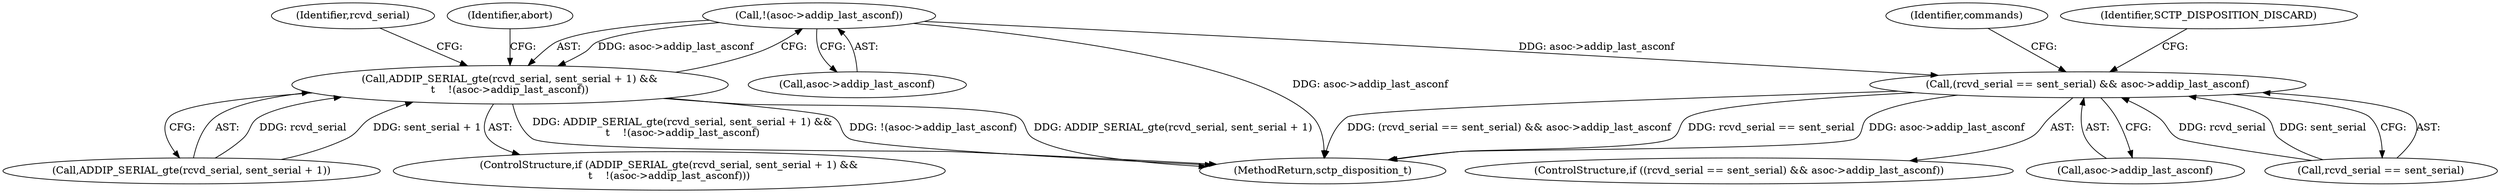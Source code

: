 digraph "0_linux_9de7922bc709eee2f609cd01d98aaedc4cf5ea74_2@pointer" {
"1000261" [label="(Call,!(asoc->addip_last_asconf))"];
"1000255" [label="(Call,ADDIP_SERIAL_gte(rcvd_serial, sent_serial + 1) &&\n\t    !(asoc->addip_last_asconf))"];
"1000313" [label="(Call,(rcvd_serial == sent_serial) && asoc->addip_last_asconf)"];
"1000312" [label="(ControlStructure,if ((rcvd_serial == sent_serial) && asoc->addip_last_asconf))"];
"1000382" [label="(Identifier,SCTP_DISPOSITION_DISCARD)"];
"1000313" [label="(Call,(rcvd_serial == sent_serial) && asoc->addip_last_asconf)"];
"1000322" [label="(Identifier,commands)"];
"1000255" [label="(Call,ADDIP_SERIAL_gte(rcvd_serial, sent_serial + 1) &&\n\t    !(asoc->addip_last_asconf))"];
"1000256" [label="(Call,ADDIP_SERIAL_gte(rcvd_serial, sent_serial + 1))"];
"1000317" [label="(Call,asoc->addip_last_asconf)"];
"1000254" [label="(ControlStructure,if (ADDIP_SERIAL_gte(rcvd_serial, sent_serial + 1) &&\n\t    !(asoc->addip_last_asconf)))"];
"1000315" [label="(Identifier,rcvd_serial)"];
"1000314" [label="(Call,rcvd_serial == sent_serial)"];
"1000383" [label="(MethodReturn,sctp_disposition_t)"];
"1000262" [label="(Call,asoc->addip_last_asconf)"];
"1000261" [label="(Call,!(asoc->addip_last_asconf))"];
"1000267" [label="(Identifier,abort)"];
"1000261" -> "1000255"  [label="AST: "];
"1000261" -> "1000262"  [label="CFG: "];
"1000262" -> "1000261"  [label="AST: "];
"1000255" -> "1000261"  [label="CFG: "];
"1000261" -> "1000383"  [label="DDG: asoc->addip_last_asconf"];
"1000261" -> "1000255"  [label="DDG: asoc->addip_last_asconf"];
"1000261" -> "1000313"  [label="DDG: asoc->addip_last_asconf"];
"1000255" -> "1000254"  [label="AST: "];
"1000255" -> "1000256"  [label="CFG: "];
"1000256" -> "1000255"  [label="AST: "];
"1000267" -> "1000255"  [label="CFG: "];
"1000315" -> "1000255"  [label="CFG: "];
"1000255" -> "1000383"  [label="DDG: ADDIP_SERIAL_gte(rcvd_serial, sent_serial + 1) &&\n\t    !(asoc->addip_last_asconf)"];
"1000255" -> "1000383"  [label="DDG: !(asoc->addip_last_asconf)"];
"1000255" -> "1000383"  [label="DDG: ADDIP_SERIAL_gte(rcvd_serial, sent_serial + 1)"];
"1000256" -> "1000255"  [label="DDG: rcvd_serial"];
"1000256" -> "1000255"  [label="DDG: sent_serial + 1"];
"1000313" -> "1000312"  [label="AST: "];
"1000313" -> "1000314"  [label="CFG: "];
"1000313" -> "1000317"  [label="CFG: "];
"1000314" -> "1000313"  [label="AST: "];
"1000317" -> "1000313"  [label="AST: "];
"1000322" -> "1000313"  [label="CFG: "];
"1000382" -> "1000313"  [label="CFG: "];
"1000313" -> "1000383"  [label="DDG: (rcvd_serial == sent_serial) && asoc->addip_last_asconf"];
"1000313" -> "1000383"  [label="DDG: rcvd_serial == sent_serial"];
"1000313" -> "1000383"  [label="DDG: asoc->addip_last_asconf"];
"1000314" -> "1000313"  [label="DDG: rcvd_serial"];
"1000314" -> "1000313"  [label="DDG: sent_serial"];
}
